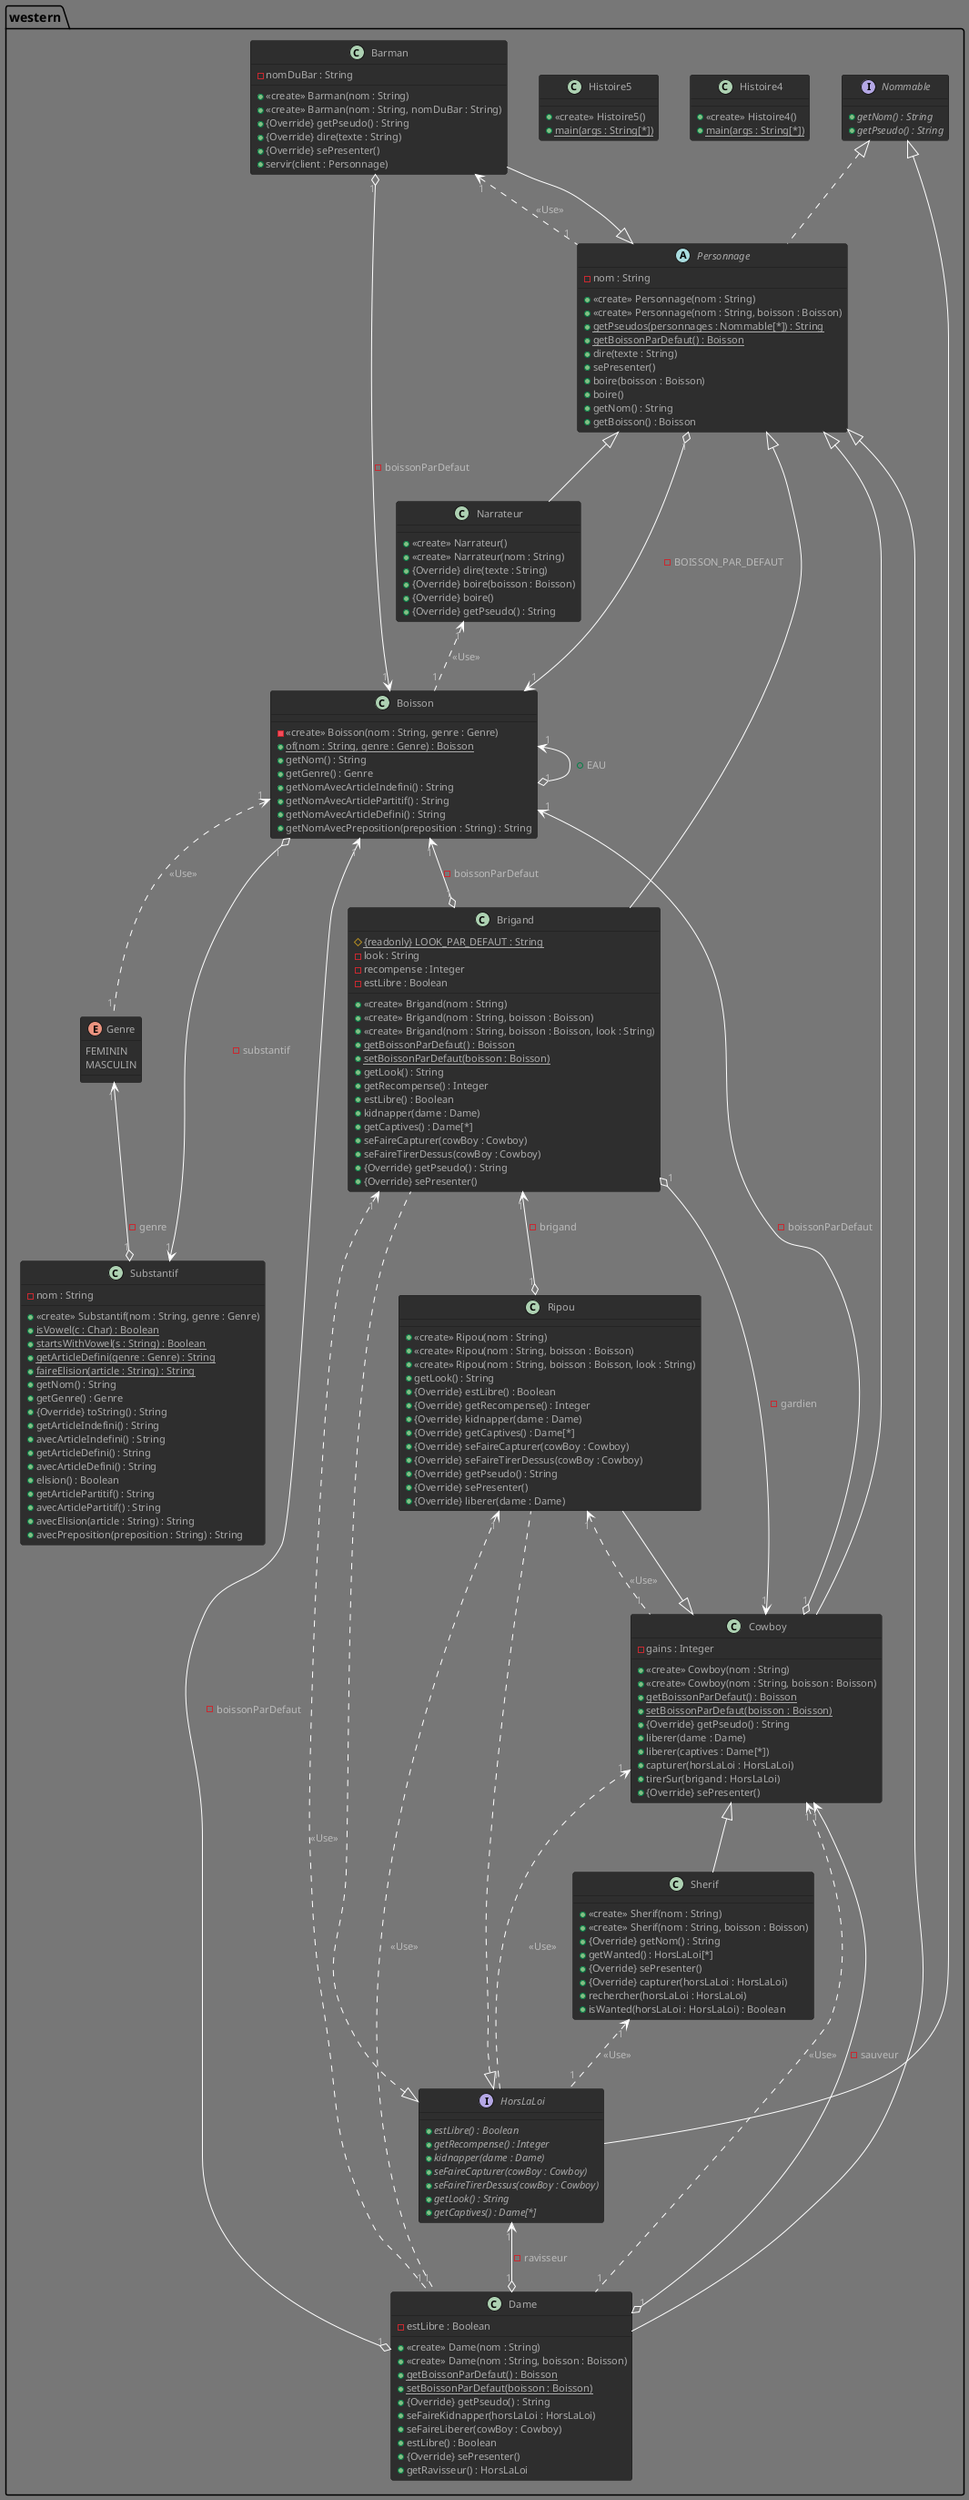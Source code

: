@startuml
!theme reddress-darkgreen

class western.Barman extends western.Personnage {
-nomDuBar : String
+ <<create>> Barman(nom : String)
+ <<create>> Barman(nom : String, nomDuBar : String)
+ {Override} getPseudo() : String
+ {Override} dire(texte : String)
+ {Override} sePresenter()
+  servir(client : Personnage)

}
class western.Boisson {
- <<create>> Boisson(nom : String, genre : Genre)
+ {static}   of(nom : String, genre : Genre) : Boisson
+  getNom() : String
+  getGenre() : Genre
+  getNomAvecArticleIndefini() : String
+  getNomAvecArticlePartitif() : String
+  getNomAvecArticleDefini() : String
+  getNomAvecPreposition(preposition : String) : String

}
class western.Brigand extends western.Personnage implements western.HorsLaLoi {
# {static}  {readonly} LOOK_PAR_DEFAUT : String
-look : String
-recompense : Integer
-estLibre : Boolean
+ <<create>> Brigand(nom : String)
+ <<create>> Brigand(nom : String, boisson : Boisson)
+ <<create>> Brigand(nom : String, boisson : Boisson, look : String)
+ {static}   getBoissonParDefaut() : Boisson
+ {static}   setBoissonParDefaut(boisson : Boisson)
+  getLook() : String
+  getRecompense() : Integer
+  estLibre() : Boolean
+  kidnapper(dame : Dame)
+  getCaptives() : Dame[*]
+  seFaireCapturer(cowBoy : Cowboy)
+  seFaireTirerDessus(cowBoy : Cowboy)
+ {Override} getPseudo() : String
+ {Override} sePresenter()

}
class western.Cowboy extends western.Personnage {
-gains : Integer
+ <<create>> Cowboy(nom : String)
+ <<create>> Cowboy(nom : String, boisson : Boisson)
+ {static}   getBoissonParDefaut() : Boisson
+ {static}   setBoissonParDefaut(boisson : Boisson)
+ {Override} getPseudo() : String
+  liberer(dame : Dame)
+  liberer(captives : Dame[*])
+  capturer(horsLaLoi : HorsLaLoi)
+  tirerSur(brigand : HorsLaLoi)
+ {Override} sePresenter()

}
class western.Dame extends western.Personnage {
-estLibre : Boolean
+ <<create>> Dame(nom : String)
+ <<create>> Dame(nom : String, boisson : Boisson)
+ {static}   getBoissonParDefaut() : Boisson
+ {static}   setBoissonParDefaut(boisson : Boisson)
+ {Override} getPseudo() : String
+  seFaireKidnapper(horsLaLoi : HorsLaLoi)
+  seFaireLiberer(cowBoy : Cowboy)
+  estLibre() : Boolean
+ {Override} sePresenter()
+  getRavisseur() : HorsLaLoi

}
enum western.Genre {
FEMININ
MASCULIN

}
class western.Histoire4 {
+ <<create>> Histoire4()
+ {static}   main(args : String[*])

}
class western.Histoire5 {
+ <<create>> Histoire5()
+ {static}   main(args : String[*])

}
interface western.HorsLaLoi extends western.Nommable {
+ {abstract}   estLibre() : Boolean
+ {abstract}   getRecompense() : Integer
+ {abstract}   kidnapper(dame : Dame)
+ {abstract}   seFaireCapturer(cowBoy : Cowboy)
+ {abstract}   seFaireTirerDessus(cowBoy : Cowboy)
+ {abstract}   getLook() : String
+ {abstract}   getCaptives() : Dame[*]

}
class western.Narrateur extends western.Personnage {
+ <<create>> Narrateur()
+ <<create>> Narrateur(nom : String)
+ {Override} dire(texte : String)
+ {Override} boire(boisson : Boisson)
+ {Override} boire()
+ {Override} getPseudo() : String

}
interface western.Nommable {
+ {abstract}   getNom() : String
+ {abstract}   getPseudo() : String

}
abstract western.Personnage implements western.Nommable {
-nom : String
+ <<create>> Personnage(nom : String)
+ <<create>> Personnage(nom : String, boisson : Boisson)
+ {static}   getPseudos(personnages : Nommable[*]) : String
+ {static}   getBoissonParDefaut() : Boisson
+  dire(texte : String)
+  sePresenter()
+  boire(boisson : Boisson)
+  boire()
+  getNom() : String
+  getBoisson() : Boisson

}
class western.Ripou extends western.Cowboy implements western.HorsLaLoi {
+ <<create>> Ripou(nom : String)
+ <<create>> Ripou(nom : String, boisson : Boisson)
+ <<create>> Ripou(nom : String, boisson : Boisson, look : String)
+  getLook() : String
+ {Override} estLibre() : Boolean
+ {Override} getRecompense() : Integer
+ {Override} kidnapper(dame : Dame)
+ {Override} getCaptives() : Dame[*]
+ {Override} seFaireCapturer(cowBoy : Cowboy)
+ {Override} seFaireTirerDessus(cowBoy : Cowboy)
+ {Override} getPseudo() : String
+ {Override} sePresenter()
+ {Override} liberer(dame : Dame)

}
class western.Sherif extends western.Cowboy {
+ <<create>> Sherif(nom : String)
+ <<create>> Sherif(nom : String, boisson : Boisson)
+ {Override} getNom() : String
+  getWanted() : HorsLaLoi[*]
+ {Override} sePresenter()
+ {Override} capturer(horsLaLoi : HorsLaLoi)
+  rechercher(horsLaLoi : HorsLaLoi)
+  isWanted(horsLaLoi : HorsLaLoi) : Boolean

}
class western.Substantif {
-nom : String
+ <<create>> Substantif(nom : String, genre : Genre)
+ {static}   isVowel(c : Char) : Boolean
+ {static}   startsWithVowel(s : String) : Boolean
+ {static}   getArticleDefini(genre : Genre) : String
+ {static}   faireElision(article : String) : String
+  getNom() : String
+  getGenre() : Genre
+ {Override} toString() : String
+  getArticleIndefini() : String
+  avecArticleIndefini() : String
+  getArticleDefini() : String
+  avecArticleDefini() : String
+  elision() : Boolean
+  getArticlePartitif() : String
+  avecArticlePartitif() : String
+  avecElision(article : String) : String
+  avecPreposition(preposition : String) : String

}
western.Boisson"1" <--o "1"Barman : -boissonParDefaut
western.Barman"1" <.. "1"western.Personnage : <<Use>>
western.Boisson"1" <--o "1"Boisson : +EAU
western.Substantif"1" <--o "1"Boisson : -substantif
western.Boisson"1" <.. "1"western.Genre : <<Use>>
western.Boisson"1" <--o "1"Brigand : -boissonParDefaut
western.Cowboy"1" <--o "1"Brigand : -gardien
western.Brigand"1" <.. "1"western.Dame : <<Use>>
western.Boisson"1" <--o "1"Cowboy : -boissonParDefaut
western.Cowboy"1" <.. "1"western.Dame : <<Use>>
western.Cowboy"1" <.. "1"western.HorsLaLoi : <<Use>>
western.Boisson"1" <--o "1"Dame : -boissonParDefaut
western.Cowboy"1" <--o "1"Dame : -sauveur
western.HorsLaLoi"1" <--o "1"Dame : -ravisseur
western.Narrateur"1" <.. "1"western.Boisson : <<Use>>
western.Boisson"1" <--o "1"Personnage : -BOISSON_PAR_DEFAUT
western.Brigand"1" <--o "1"Ripou : -brigand
western.Ripou"1" <.. "1"western.Dame : <<Use>>
western.Ripou"1" <.. "1"western.Cowboy : <<Use>>
western.Sherif"1" <.. "1"western.HorsLaLoi : <<Use>>
western.Genre"1" <--o "1"Substantif : -genre

@enduml

